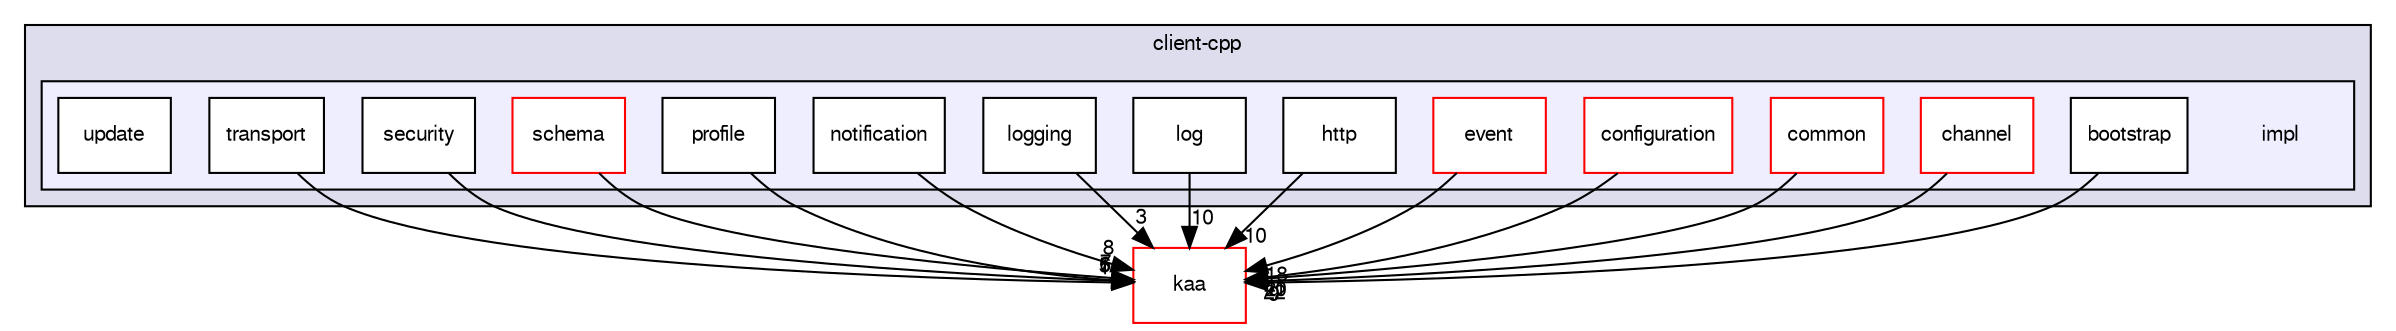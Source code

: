 digraph "/var/lib/jenkins/workspace/kaa_public/client/client-multi/client-cpp/impl" {
  bgcolor=transparent;
  compound=true
  node [ fontsize="10", fontname="FreeSans"];
  edge [ labelfontsize="10", labelfontname="FreeSans"];
  subgraph clusterdir_b1e736154934372fb5df355fbd120d18 {
    graph [ bgcolor="#ddddee", pencolor="black", label="client-cpp" fontname="FreeSans", fontsize="10", URL="dir_b1e736154934372fb5df355fbd120d18.html"]
  subgraph clusterdir_939f457546b3d2ab90a02660becb89ba {
    graph [ bgcolor="#eeeeff", pencolor="black", label="" URL="dir_939f457546b3d2ab90a02660becb89ba.html"];
    dir_939f457546b3d2ab90a02660becb89ba [shape=plaintext label="impl"];
    dir_cee2f4c04b229745db7aec14385681ac [shape=box label="bootstrap" color="black" fillcolor="white" style="filled" URL="dir_cee2f4c04b229745db7aec14385681ac.html"];
    dir_7be3a6bf40ce48fa9f51017ea9872a7d [shape=box label="channel" color="red" fillcolor="white" style="filled" URL="dir_7be3a6bf40ce48fa9f51017ea9872a7d.html"];
    dir_4968dabcd5628f834a099509d54c6c47 [shape=box label="common" color="red" fillcolor="white" style="filled" URL="dir_4968dabcd5628f834a099509d54c6c47.html"];
    dir_ef278dcabae3586c770463c501a3aa6e [shape=box label="configuration" color="red" fillcolor="white" style="filled" URL="dir_ef278dcabae3586c770463c501a3aa6e.html"];
    dir_c7e7465690b76030795e0fe4b848d6c2 [shape=box label="event" color="red" fillcolor="white" style="filled" URL="dir_c7e7465690b76030795e0fe4b848d6c2.html"];
    dir_1583b640951bf199f08792c78e825c67 [shape=box label="http" color="black" fillcolor="white" style="filled" URL="dir_1583b640951bf199f08792c78e825c67.html"];
    dir_68c6e6aa228235e54597af5c017dc562 [shape=box label="log" color="black" fillcolor="white" style="filled" URL="dir_68c6e6aa228235e54597af5c017dc562.html"];
    dir_cca0e59638299c9d2caa0bb284e76d15 [shape=box label="logging" color="black" fillcolor="white" style="filled" URL="dir_cca0e59638299c9d2caa0bb284e76d15.html"];
    dir_3fc393ea29599be30978562f16c32ede [shape=box label="notification" color="black" fillcolor="white" style="filled" URL="dir_3fc393ea29599be30978562f16c32ede.html"];
    dir_091eca0d9ca65da65dca3ca4bb91bbed [shape=box label="profile" color="black" fillcolor="white" style="filled" URL="dir_091eca0d9ca65da65dca3ca4bb91bbed.html"];
    dir_701505214caf8d1a923836d037adadc7 [shape=box label="schema" color="red" fillcolor="white" style="filled" URL="dir_701505214caf8d1a923836d037adadc7.html"];
    dir_77b006a8eba5b1ae609ea531e42edf2b [shape=box label="security" color="black" fillcolor="white" style="filled" URL="dir_77b006a8eba5b1ae609ea531e42edf2b.html"];
    dir_9e4eaaf79f9877f31c73dfc6f34a2c1a [shape=box label="transport" color="black" fillcolor="white" style="filled" URL="dir_9e4eaaf79f9877f31c73dfc6f34a2c1a.html"];
    dir_ba483708f7a9a981e1a6cd45031147c7 [shape=box label="update" color="black" fillcolor="white" style="filled" URL="dir_ba483708f7a9a981e1a6cd45031147c7.html"];
  }
  }
  dir_1ac78b1500c3fd9a977bacb448b54d1a [shape=box label="kaa" color="red" URL="dir_1ac78b1500c3fd9a977bacb448b54d1a.html"];
  dir_091eca0d9ca65da65dca3ca4bb91bbed->dir_1ac78b1500c3fd9a977bacb448b54d1a [headlabel="6", labeldistance=1.5 headhref="dir_000034_000040.html"];
  dir_7be3a6bf40ce48fa9f51017ea9872a7d->dir_1ac78b1500c3fd9a977bacb448b54d1a [headlabel="22", labeldistance=1.5 headhref="dir_000019_000040.html"];
  dir_9e4eaaf79f9877f31c73dfc6f34a2c1a->dir_1ac78b1500c3fd9a977bacb448b54d1a [headlabel="1", labeldistance=1.5 headhref="dir_000038_000040.html"];
  dir_cca0e59638299c9d2caa0bb284e76d15->dir_1ac78b1500c3fd9a977bacb448b54d1a [headlabel="3", labeldistance=1.5 headhref="dir_000032_000040.html"];
  dir_68c6e6aa228235e54597af5c017dc562->dir_1ac78b1500c3fd9a977bacb448b54d1a [headlabel="10", labeldistance=1.5 headhref="dir_000031_000040.html"];
  dir_77b006a8eba5b1ae609ea531e42edf2b->dir_1ac78b1500c3fd9a977bacb448b54d1a [headlabel="5", labeldistance=1.5 headhref="dir_000037_000040.html"];
  dir_3fc393ea29599be30978562f16c32ede->dir_1ac78b1500c3fd9a977bacb448b54d1a [headlabel="8", labeldistance=1.5 headhref="dir_000033_000040.html"];
  dir_ef278dcabae3586c770463c501a3aa6e->dir_1ac78b1500c3fd9a977bacb448b54d1a [headlabel="41", labeldistance=1.5 headhref="dir_000024_000040.html"];
  dir_c7e7465690b76030795e0fe4b848d6c2->dir_1ac78b1500c3fd9a977bacb448b54d1a [headlabel="18", labeldistance=1.5 headhref="dir_000028_000040.html"];
  dir_701505214caf8d1a923836d037adadc7->dir_1ac78b1500c3fd9a977bacb448b54d1a [headlabel="7", labeldistance=1.5 headhref="dir_000035_000040.html"];
  dir_cee2f4c04b229745db7aec14385681ac->dir_1ac78b1500c3fd9a977bacb448b54d1a [headlabel="9", labeldistance=1.5 headhref="dir_000018_000040.html"];
  dir_4968dabcd5628f834a099509d54c6c47->dir_1ac78b1500c3fd9a977bacb448b54d1a [headlabel="20", labeldistance=1.5 headhref="dir_000022_000040.html"];
  dir_1583b640951bf199f08792c78e825c67->dir_1ac78b1500c3fd9a977bacb448b54d1a [headlabel="10", labeldistance=1.5 headhref="dir_000030_000040.html"];
}
